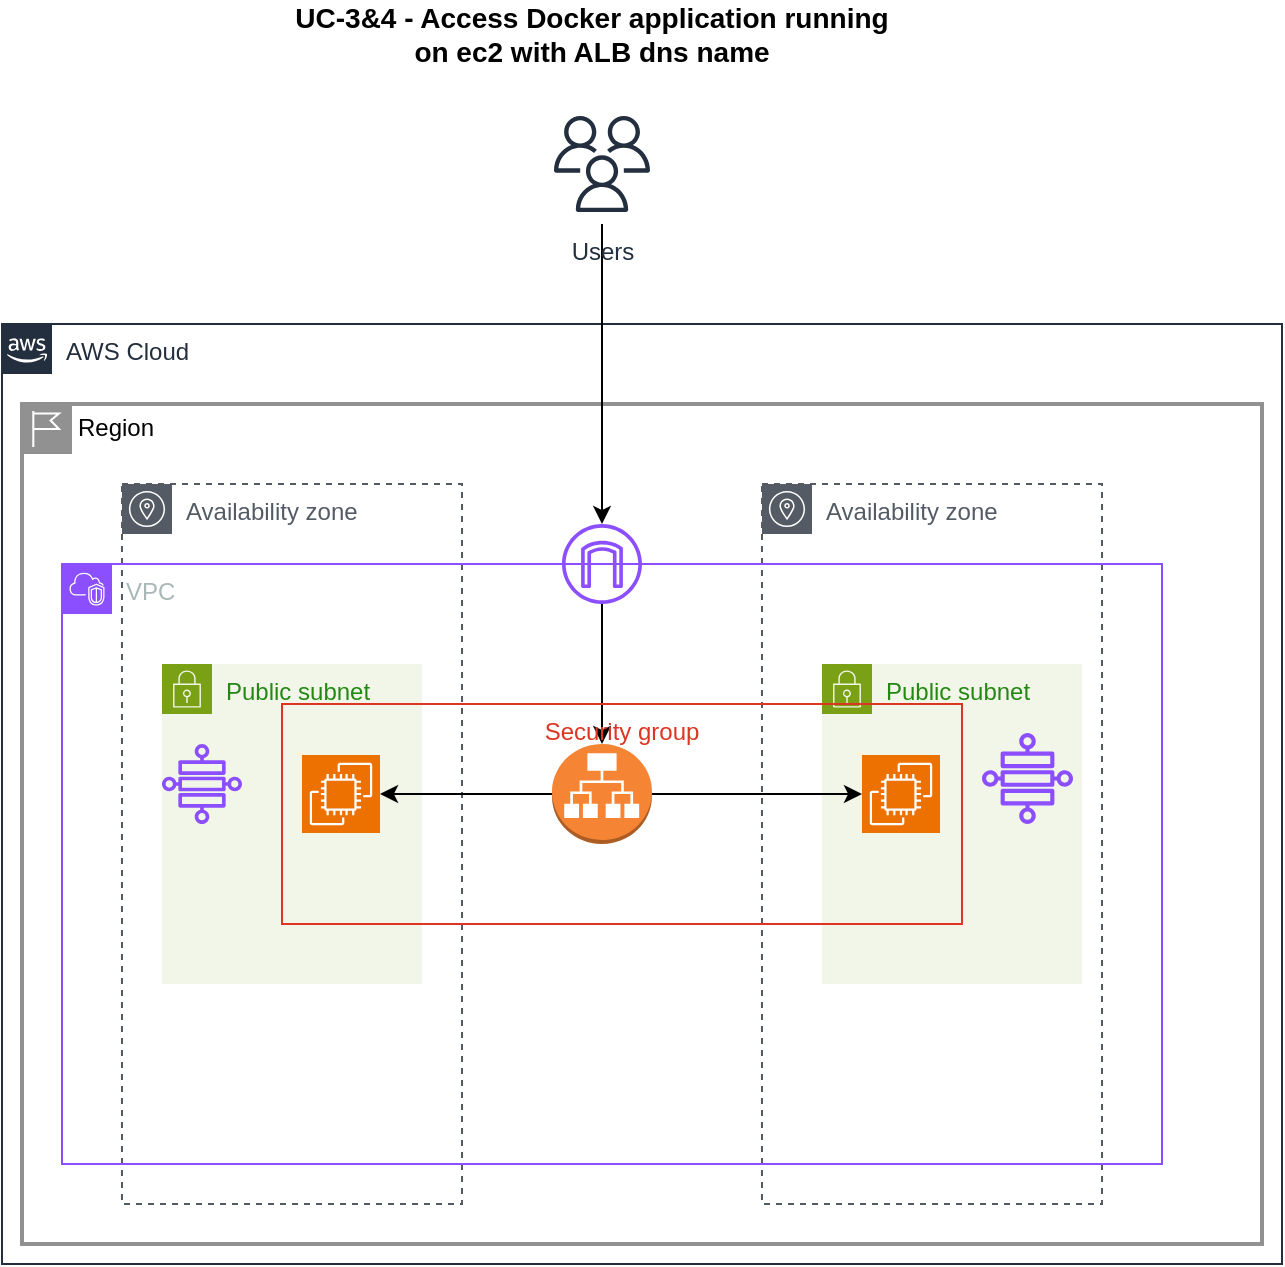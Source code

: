 <mxfile version="27.1.3">
  <diagram name="Page-1" id="7vJ9ks99WJOgp8pgxR0i">
    <mxGraphModel dx="909" dy="1498" grid="1" gridSize="10" guides="1" tooltips="1" connect="1" arrows="1" fold="1" page="1" pageScale="1" pageWidth="850" pageHeight="1100" math="0" shadow="0">
      <root>
        <mxCell id="0" />
        <mxCell id="1" parent="0" />
        <mxCell id="d8SPQzkmyyUYfeaQxzHY-17" value="AWS Cloud" style="points=[[0,0],[0.25,0],[0.5,0],[0.75,0],[1,0],[1,0.25],[1,0.5],[1,0.75],[1,1],[0.75,1],[0.5,1],[0.25,1],[0,1],[0,0.75],[0,0.5],[0,0.25]];outlineConnect=0;gradientColor=none;html=1;whiteSpace=wrap;fontSize=12;fontStyle=0;container=1;pointerEvents=0;collapsible=0;recursiveResize=0;shape=mxgraph.aws4.group;grIcon=mxgraph.aws4.group_aws_cloud_alt;strokeColor=#232F3E;fillColor=none;verticalAlign=top;align=left;spacingLeft=30;fontColor=#232F3E;dashed=0;" parent="1" vertex="1">
          <mxGeometry x="150" y="80" width="640" height="470" as="geometry" />
        </mxCell>
        <mxCell id="d8SPQzkmyyUYfeaQxzHY-18" value="Region" style="shape=mxgraph.ibm.box;prType=region;fontStyle=0;verticalAlign=top;align=left;spacingLeft=32;spacingTop=4;fillColor=none;rounded=0;whiteSpace=wrap;html=1;strokeColor=#919191;strokeWidth=2;dashed=0;container=1;spacing=-4;collapsible=0;expand=0;recursiveResize=0;" parent="d8SPQzkmyyUYfeaQxzHY-17" vertex="1">
          <mxGeometry x="10" y="40" width="620" height="420" as="geometry" />
        </mxCell>
        <mxCell id="d8SPQzkmyyUYfeaQxzHY-19" value="Availability zone" style="sketch=0;outlineConnect=0;gradientColor=none;html=1;whiteSpace=wrap;fontSize=12;fontStyle=0;shape=mxgraph.aws4.group;grIcon=mxgraph.aws4.group_availability_zone;strokeColor=#545B64;fillColor=none;verticalAlign=top;align=left;spacingLeft=30;fontColor=#545B64;dashed=1;" parent="d8SPQzkmyyUYfeaQxzHY-18" vertex="1">
          <mxGeometry x="50" y="40" width="170" height="360" as="geometry" />
        </mxCell>
        <mxCell id="d8SPQzkmyyUYfeaQxzHY-20" value="Availability zone" style="sketch=0;outlineConnect=0;gradientColor=none;html=1;whiteSpace=wrap;fontSize=12;fontStyle=0;shape=mxgraph.aws4.group;grIcon=mxgraph.aws4.group_availability_zone;strokeColor=#545B64;fillColor=none;verticalAlign=top;align=left;spacingLeft=30;fontColor=#545B64;dashed=1;" parent="d8SPQzkmyyUYfeaQxzHY-18" vertex="1">
          <mxGeometry x="370" y="40" width="170" height="360" as="geometry" />
        </mxCell>
        <mxCell id="d8SPQzkmyyUYfeaQxzHY-21" value="VPC" style="points=[[0,0],[0.25,0],[0.5,0],[0.75,0],[1,0],[1,0.25],[1,0.5],[1,0.75],[1,1],[0.75,1],[0.5,1],[0.25,1],[0,1],[0,0.75],[0,0.5],[0,0.25]];outlineConnect=0;gradientColor=none;html=1;whiteSpace=wrap;fontSize=12;fontStyle=0;container=1;pointerEvents=0;collapsible=0;recursiveResize=0;shape=mxgraph.aws4.group;grIcon=mxgraph.aws4.group_vpc2;strokeColor=#8C4FFF;fillColor=none;verticalAlign=top;align=left;spacingLeft=30;fontColor=#AAB7B8;dashed=0;" parent="d8SPQzkmyyUYfeaQxzHY-18" vertex="1">
          <mxGeometry x="20" y="80" width="550" height="300" as="geometry" />
        </mxCell>
        <mxCell id="d8SPQzkmyyUYfeaQxzHY-22" value="Public subnet" style="points=[[0,0],[0.25,0],[0.5,0],[0.75,0],[1,0],[1,0.25],[1,0.5],[1,0.75],[1,1],[0.75,1],[0.5,1],[0.25,1],[0,1],[0,0.75],[0,0.5],[0,0.25]];outlineConnect=0;gradientColor=none;html=1;whiteSpace=wrap;fontSize=12;fontStyle=0;container=1;pointerEvents=0;collapsible=0;recursiveResize=0;shape=mxgraph.aws4.group;grIcon=mxgraph.aws4.group_security_group;grStroke=0;strokeColor=#7AA116;fillColor=#F2F6E8;verticalAlign=top;align=left;spacingLeft=30;fontColor=#248814;dashed=0;" parent="d8SPQzkmyyUYfeaQxzHY-21" vertex="1">
          <mxGeometry x="50" y="50" width="130" height="160" as="geometry" />
        </mxCell>
        <mxCell id="d8SPQzkmyyUYfeaQxzHY-26" value="" style="sketch=0;points=[[0,0,0],[0.25,0,0],[0.5,0,0],[0.75,0,0],[1,0,0],[0,1,0],[0.25,1,0],[0.5,1,0],[0.75,1,0],[1,1,0],[0,0.25,0],[0,0.5,0],[0,0.75,0],[1,0.25,0],[1,0.5,0],[1,0.75,0]];outlineConnect=0;fontColor=#232F3E;fillColor=#ED7100;strokeColor=#ffffff;dashed=0;verticalLabelPosition=bottom;verticalAlign=top;align=center;html=1;fontSize=12;fontStyle=0;aspect=fixed;shape=mxgraph.aws4.resourceIcon;resIcon=mxgraph.aws4.ec2;" parent="d8SPQzkmyyUYfeaQxzHY-22" vertex="1">
          <mxGeometry x="70" y="45.5" width="39" height="39" as="geometry" />
        </mxCell>
        <mxCell id="d8SPQzkmyyUYfeaQxzHY-25" value="Public subnet" style="points=[[0,0],[0.25,0],[0.5,0],[0.75,0],[1,0],[1,0.25],[1,0.5],[1,0.75],[1,1],[0.75,1],[0.5,1],[0.25,1],[0,1],[0,0.75],[0,0.5],[0,0.25]];outlineConnect=0;gradientColor=none;html=1;whiteSpace=wrap;fontSize=12;fontStyle=0;container=1;pointerEvents=0;collapsible=0;recursiveResize=0;shape=mxgraph.aws4.group;grIcon=mxgraph.aws4.group_security_group;grStroke=0;strokeColor=#7AA116;fillColor=#F2F6E8;verticalAlign=top;align=left;spacingLeft=30;fontColor=#248814;dashed=0;" parent="d8SPQzkmyyUYfeaQxzHY-21" vertex="1">
          <mxGeometry x="380" y="50" width="130" height="160" as="geometry" />
        </mxCell>
        <mxCell id="d8SPQzkmyyUYfeaQxzHY-30" value="" style="sketch=0;outlineConnect=0;fontColor=#232F3E;gradientColor=none;fillColor=#8C4FFF;strokeColor=none;dashed=0;verticalLabelPosition=bottom;verticalAlign=top;align=center;html=1;fontSize=12;fontStyle=0;aspect=fixed;pointerEvents=1;shape=mxgraph.aws4.internet_gateway;" parent="d8SPQzkmyyUYfeaQxzHY-21" vertex="1">
          <mxGeometry x="250" y="-20" width="40" height="40" as="geometry" />
        </mxCell>
        <mxCell id="d8SPQzkmyyUYfeaQxzHY-28" value="" style="sketch=0;outlineConnect=0;fontColor=#232F3E;gradientColor=none;fillColor=#8C4FFF;strokeColor=none;dashed=0;verticalLabelPosition=bottom;verticalAlign=top;align=center;html=1;fontSize=12;fontStyle=0;aspect=fixed;pointerEvents=1;shape=mxgraph.aws4.cloud_wan_transit_gateway_route_table_attachment;" parent="d8SPQzkmyyUYfeaQxzHY-18" vertex="1">
          <mxGeometry x="70" y="170" width="40" height="40" as="geometry" />
        </mxCell>
        <mxCell id="d8SPQzkmyyUYfeaQxzHY-27" value="" style="sketch=0;points=[[0,0,0],[0.25,0,0],[0.5,0,0],[0.75,0,0],[1,0,0],[0,1,0],[0.25,1,0],[0.5,1,0],[0.75,1,0],[1,1,0],[0,0.25,0],[0,0.5,0],[0,0.75,0],[1,0.25,0],[1,0.5,0],[1,0.75,0]];outlineConnect=0;fontColor=#232F3E;fillColor=#ED7100;strokeColor=#ffffff;dashed=0;verticalLabelPosition=bottom;verticalAlign=top;align=center;html=1;fontSize=12;fontStyle=0;aspect=fixed;shape=mxgraph.aws4.resourceIcon;resIcon=mxgraph.aws4.ec2;" parent="d8SPQzkmyyUYfeaQxzHY-18" vertex="1">
          <mxGeometry x="420" y="175.5" width="39" height="39" as="geometry" />
        </mxCell>
        <mxCell id="d8SPQzkmyyUYfeaQxzHY-29" value="" style="sketch=0;outlineConnect=0;fontColor=#232F3E;gradientColor=none;fillColor=#8C4FFF;strokeColor=none;dashed=0;verticalLabelPosition=bottom;verticalAlign=top;align=center;html=1;fontSize=12;fontStyle=0;aspect=fixed;pointerEvents=1;shape=mxgraph.aws4.cloud_wan_transit_gateway_route_table_attachment;" parent="d8SPQzkmyyUYfeaQxzHY-18" vertex="1">
          <mxGeometry x="480" y="164.5" width="45.5" height="45.5" as="geometry" />
        </mxCell>
        <mxCell id="vmBAKrQx4KYslwHyQ1fB-1" value="" style="edgeStyle=orthogonalEdgeStyle;rounded=0;orthogonalLoop=1;jettySize=auto;html=1;" edge="1" parent="d8SPQzkmyyUYfeaQxzHY-18" source="d8SPQzkmyyUYfeaQxzHY-31" target="d8SPQzkmyyUYfeaQxzHY-26">
          <mxGeometry relative="1" as="geometry" />
        </mxCell>
        <mxCell id="vmBAKrQx4KYslwHyQ1fB-2" value="" style="edgeStyle=orthogonalEdgeStyle;rounded=0;orthogonalLoop=1;jettySize=auto;html=1;" edge="1" parent="d8SPQzkmyyUYfeaQxzHY-18" source="d8SPQzkmyyUYfeaQxzHY-31" target="d8SPQzkmyyUYfeaQxzHY-27">
          <mxGeometry relative="1" as="geometry" />
        </mxCell>
        <mxCell id="d8SPQzkmyyUYfeaQxzHY-31" value="" style="outlineConnect=0;dashed=0;verticalLabelPosition=bottom;verticalAlign=top;align=center;html=1;shape=mxgraph.aws3.application_load_balancer;fillColor=#F58534;gradientColor=none;" parent="d8SPQzkmyyUYfeaQxzHY-18" vertex="1">
          <mxGeometry x="265" y="170" width="50" height="50" as="geometry" />
        </mxCell>
        <mxCell id="d8SPQzkmyyUYfeaQxzHY-32" value="" style="edgeStyle=orthogonalEdgeStyle;rounded=0;orthogonalLoop=1;jettySize=auto;html=1;" parent="d8SPQzkmyyUYfeaQxzHY-18" source="d8SPQzkmyyUYfeaQxzHY-30" target="d8SPQzkmyyUYfeaQxzHY-31" edge="1">
          <mxGeometry relative="1" as="geometry" />
        </mxCell>
        <mxCell id="d8SPQzkmyyUYfeaQxzHY-37" value="Security group" style="fillColor=none;strokeColor=#DD3522;verticalAlign=top;fontStyle=0;fontColor=#DD3522;whiteSpace=wrap;html=1;" parent="d8SPQzkmyyUYfeaQxzHY-18" vertex="1">
          <mxGeometry x="130" y="150" width="340" height="110" as="geometry" />
        </mxCell>
        <mxCell id="d8SPQzkmyyUYfeaQxzHY-36" value="" style="edgeStyle=orthogonalEdgeStyle;rounded=0;orthogonalLoop=1;jettySize=auto;html=1;" parent="1" source="d8SPQzkmyyUYfeaQxzHY-35" target="d8SPQzkmyyUYfeaQxzHY-30" edge="1">
          <mxGeometry relative="1" as="geometry" />
        </mxCell>
        <mxCell id="d8SPQzkmyyUYfeaQxzHY-35" value="Users" style="sketch=0;outlineConnect=0;fontColor=#232F3E;gradientColor=none;strokeColor=#232F3E;fillColor=#ffffff;dashed=0;verticalLabelPosition=bottom;verticalAlign=top;align=center;html=1;fontSize=12;fontStyle=0;aspect=fixed;shape=mxgraph.aws4.resourceIcon;resIcon=mxgraph.aws4.users;" parent="1" vertex="1">
          <mxGeometry x="420" y="-30" width="60" height="60" as="geometry" />
        </mxCell>
        <mxCell id="d8SPQzkmyyUYfeaQxzHY-38" value="&lt;b&gt;&lt;font style=&quot;font-size: 14px;&quot;&gt;UC-3&amp;amp;4 - Access Docker application running on ec2 with ALB dns name&lt;/font&gt;&lt;/b&gt;" style="text;html=1;align=center;verticalAlign=middle;whiteSpace=wrap;rounded=0;" parent="1" vertex="1">
          <mxGeometry x="290" y="-80" width="310" height="30" as="geometry" />
        </mxCell>
      </root>
    </mxGraphModel>
  </diagram>
</mxfile>
